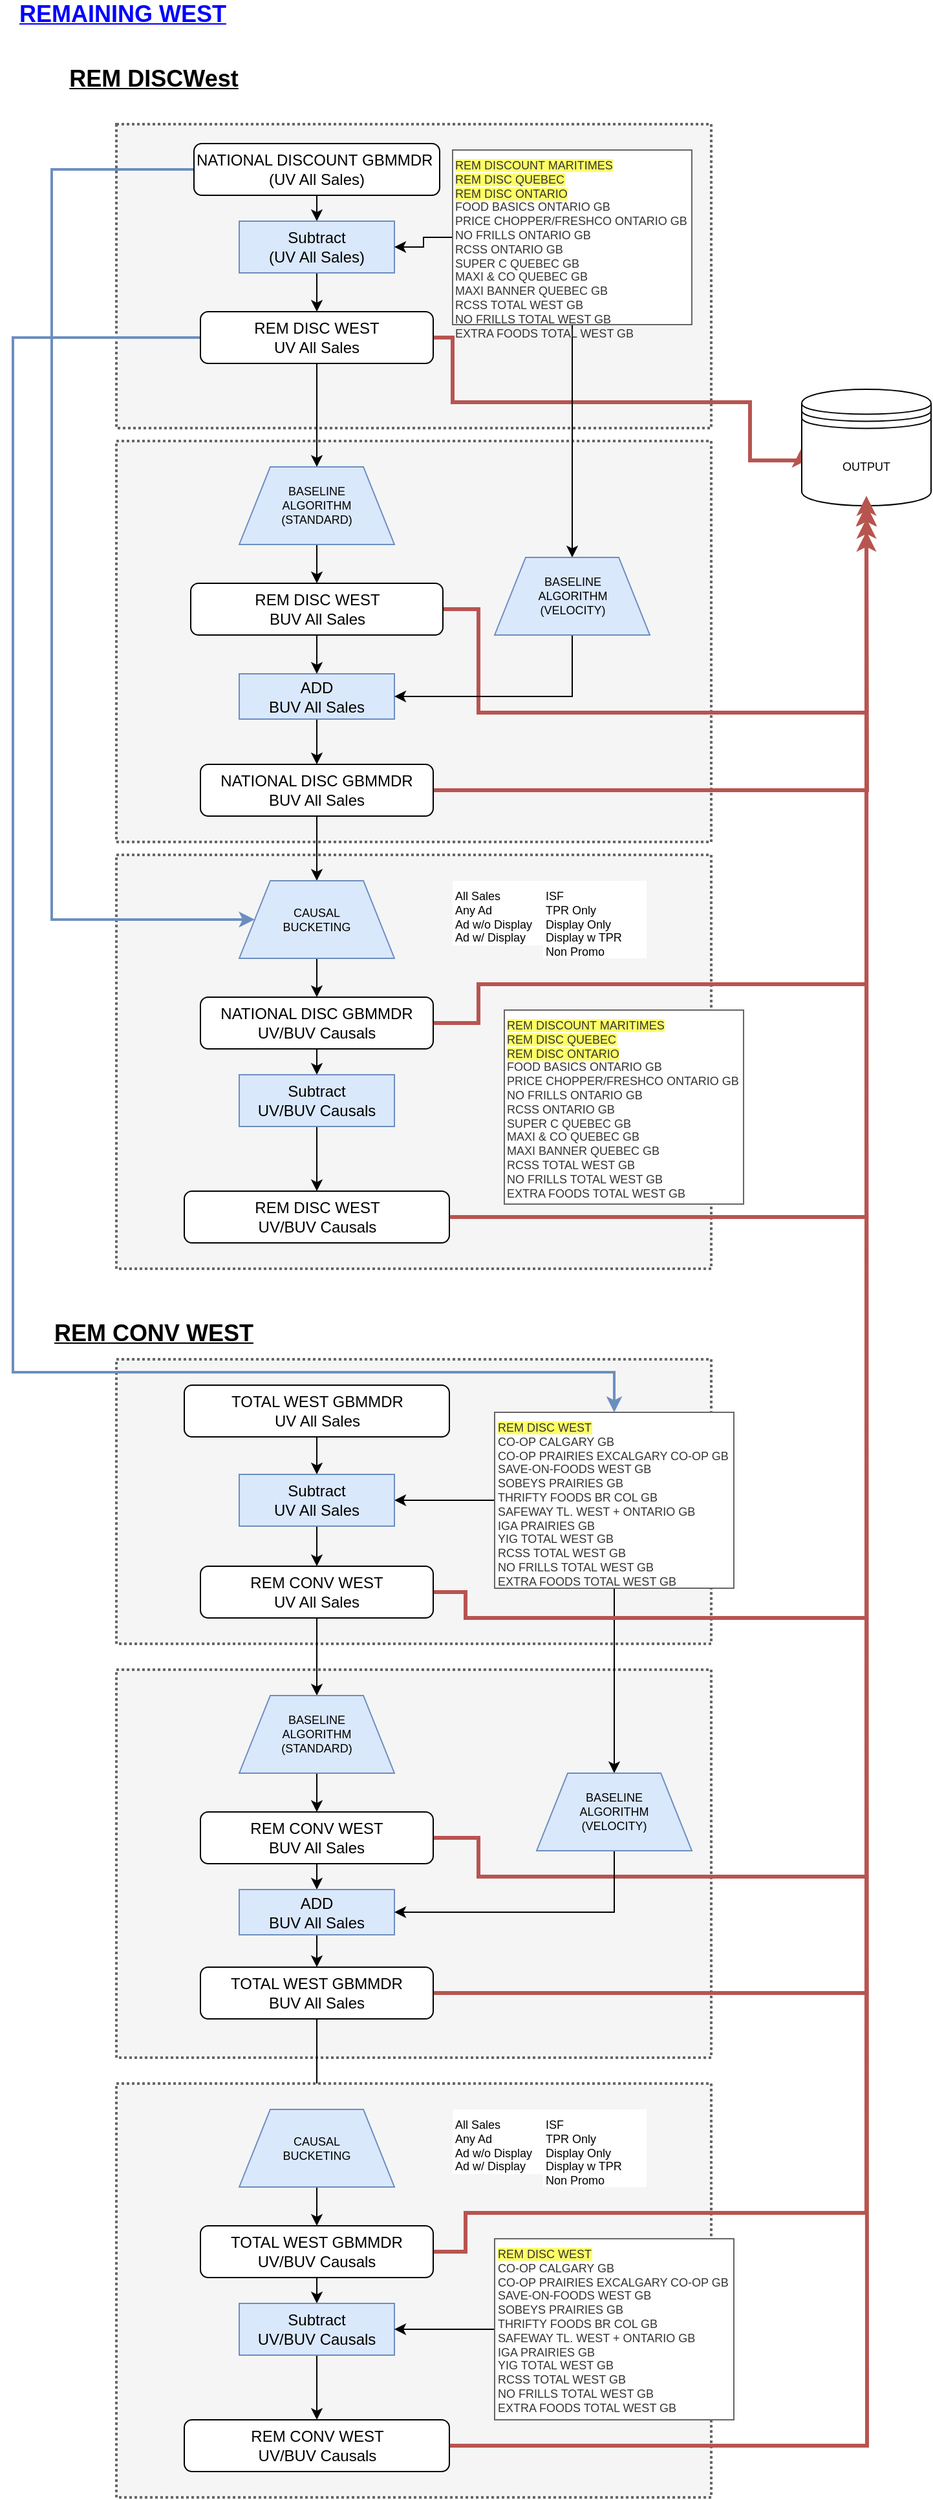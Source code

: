 <mxfile version="12.6.5" type="github">
  <diagram id="C5RBs43oDa-KdzZeNtuy" name="Page-1">
    <mxGraphModel dx="1422" dy="723" grid="1" gridSize="10" guides="1" tooltips="1" connect="1" arrows="1" fold="1" page="1" pageScale="1" pageWidth="827" pageHeight="1169" math="0" shadow="0">
      <root>
        <mxCell id="WIyWlLk6GJQsqaUBKTNV-0"/>
        <mxCell id="WIyWlLk6GJQsqaUBKTNV-1" parent="WIyWlLk6GJQsqaUBKTNV-0"/>
        <mxCell id="oUdfxjsugw70LJl3TaLl-24" value="" style="rounded=0;whiteSpace=wrap;html=1;fontSize=12;align=center;fillColor=#f5f5f5;strokeColor=#666666;fontColor=#333333;dashed=1;dashPattern=1 1;strokeWidth=2;" vertex="1" parent="WIyWlLk6GJQsqaUBKTNV-1">
          <mxGeometry x="90" y="1320" width="460" height="300" as="geometry"/>
        </mxCell>
        <mxCell id="oUdfxjsugw70LJl3TaLl-17" value="" style="rounded=0;whiteSpace=wrap;html=1;fontSize=12;align=center;fillColor=#f5f5f5;strokeColor=#666666;fontColor=#333333;dashed=1;dashPattern=1 1;strokeWidth=2;" vertex="1" parent="WIyWlLk6GJQsqaUBKTNV-1">
          <mxGeometry x="90" y="1080" width="460" height="220" as="geometry"/>
        </mxCell>
        <mxCell id="SKU98DOzxrKn4Hus-k4E-80" value="" style="rounded=0;whiteSpace=wrap;html=1;fontSize=12;align=center;fillColor=#f5f5f5;strokeColor=#666666;fontColor=#333333;dashed=1;dashPattern=1 1;strokeWidth=2;" parent="WIyWlLk6GJQsqaUBKTNV-1" vertex="1">
          <mxGeometry x="90" y="690" width="460" height="320" as="geometry"/>
        </mxCell>
        <mxCell id="SKU98DOzxrKn4Hus-k4E-79" value="" style="rounded=0;whiteSpace=wrap;html=1;fontSize=12;align=center;fillColor=#f5f5f5;strokeColor=#666666;fontColor=#333333;dashed=1;dashPattern=1 1;strokeWidth=2;" parent="WIyWlLk6GJQsqaUBKTNV-1" vertex="1">
          <mxGeometry x="90" y="125" width="460" height="235" as="geometry"/>
        </mxCell>
        <mxCell id="SKU98DOzxrKn4Hus-k4E-78" value="" style="rounded=0;whiteSpace=wrap;html=1;fontSize=12;align=center;fillColor=#f5f5f5;strokeColor=#666666;fontColor=#333333;dashed=1;dashPattern=1 1;strokeWidth=2;" parent="WIyWlLk6GJQsqaUBKTNV-1" vertex="1">
          <mxGeometry x="90" y="370" width="460" height="310" as="geometry"/>
        </mxCell>
        <mxCell id="SKU98DOzxrKn4Hus-k4E-22" style="edgeStyle=orthogonalEdgeStyle;rounded=0;orthogonalLoop=1;jettySize=auto;html=1;exitX=0.5;exitY=1;exitDx=0;exitDy=0;entryX=0.5;entryY=0;entryDx=0;entryDy=0;" parent="WIyWlLk6GJQsqaUBKTNV-1" source="WIyWlLk6GJQsqaUBKTNV-3" target="SKU98DOzxrKn4Hus-k4E-19" edge="1">
          <mxGeometry relative="1" as="geometry"/>
        </mxCell>
        <mxCell id="SKU98DOzxrKn4Hus-k4E-63" style="edgeStyle=orthogonalEdgeStyle;rounded=0;orthogonalLoop=1;jettySize=auto;html=1;exitX=0;exitY=0.5;exitDx=0;exitDy=0;fontSize=12;entryX=0;entryY=0.5;entryDx=0;entryDy=0;fillColor=#dae8fc;strokeColor=#6c8ebf;strokeWidth=2;" parent="WIyWlLk6GJQsqaUBKTNV-1" source="WIyWlLk6GJQsqaUBKTNV-3" target="SKU98DOzxrKn4Hus-k4E-52" edge="1">
          <mxGeometry relative="1" as="geometry">
            <mxPoint x="100" y="740" as="targetPoint"/>
            <Array as="points">
              <mxPoint x="40" y="160"/>
              <mxPoint x="40" y="740"/>
            </Array>
          </mxGeometry>
        </mxCell>
        <mxCell id="WIyWlLk6GJQsqaUBKTNV-3" value="NATIONAL DISCOUNT&amp;nbsp;&lt;span&gt;GBMMDR&amp;nbsp;&lt;/span&gt;&lt;br&gt;&lt;div&gt;&lt;span&gt;(UV All Sales)&lt;/span&gt;&lt;/div&gt;" style="rounded=1;whiteSpace=wrap;html=1;fontSize=12;glass=0;strokeWidth=1;shadow=0;align=center;" parent="WIyWlLk6GJQsqaUBKTNV-1" vertex="1">
          <mxGeometry x="150" y="140" width="190" height="40" as="geometry"/>
        </mxCell>
        <mxCell id="SKU98DOzxrKn4Hus-k4E-13" value="&lt;span style=&quot;font-size: 18px&quot;&gt;&lt;b&gt;&lt;u&gt;REMAINING WEST&lt;/u&gt;&lt;/b&gt;&lt;/span&gt;" style="text;html=1;strokeColor=none;fillColor=none;align=center;verticalAlign=middle;whiteSpace=wrap;rounded=0;fontColor=#0000FF;" parent="WIyWlLk6GJQsqaUBKTNV-1" vertex="1">
          <mxGeometry y="30" width="190" height="20" as="geometry"/>
        </mxCell>
        <mxCell id="SKU98DOzxrKn4Hus-k4E-32" style="edgeStyle=orthogonalEdgeStyle;rounded=0;orthogonalLoop=1;jettySize=auto;html=1;exitX=0.5;exitY=1;exitDx=0;exitDy=0;entryX=0.5;entryY=0;entryDx=0;entryDy=0;fontSize=9;" parent="WIyWlLk6GJQsqaUBKTNV-1" source="SKU98DOzxrKn4Hus-k4E-19" target="SKU98DOzxrKn4Hus-k4E-24" edge="1">
          <mxGeometry relative="1" as="geometry"/>
        </mxCell>
        <mxCell id="SKU98DOzxrKn4Hus-k4E-19" value="Subtract &lt;br&gt;(UV All Sales)" style="rounded=0;whiteSpace=wrap;html=1;fillColor=#dae8fc;strokeColor=#6c8ebf;" parent="WIyWlLk6GJQsqaUBKTNV-1" vertex="1">
          <mxGeometry x="185" y="200" width="120" height="40" as="geometry"/>
        </mxCell>
        <mxCell id="SKU98DOzxrKn4Hus-k4E-36" style="edgeStyle=orthogonalEdgeStyle;rounded=0;orthogonalLoop=1;jettySize=auto;html=1;exitX=1;exitY=0.5;exitDx=0;exitDy=0;entryX=0;entryY=0.5;entryDx=0;entryDy=0;fontSize=9;fillColor=#f8cecc;strokeColor=#b85450;strokeWidth=3;" parent="WIyWlLk6GJQsqaUBKTNV-1" source="SKU98DOzxrKn4Hus-k4E-24" target="SKU98DOzxrKn4Hus-k4E-35" edge="1">
          <mxGeometry relative="1" as="geometry">
            <Array as="points">
              <mxPoint x="350" y="290"/>
              <mxPoint x="350" y="340"/>
              <mxPoint x="580" y="340"/>
              <mxPoint x="580" y="385"/>
              <mxPoint x="620" y="385"/>
            </Array>
          </mxGeometry>
        </mxCell>
        <mxCell id="SKU98DOzxrKn4Hus-k4E-38" style="edgeStyle=orthogonalEdgeStyle;rounded=0;orthogonalLoop=1;jettySize=auto;html=1;exitX=0.5;exitY=1;exitDx=0;exitDy=0;entryX=0.5;entryY=0;entryDx=0;entryDy=0;fontSize=9;" parent="WIyWlLk6GJQsqaUBKTNV-1" source="SKU98DOzxrKn4Hus-k4E-24" target="SKU98DOzxrKn4Hus-k4E-37" edge="1">
          <mxGeometry relative="1" as="geometry"/>
        </mxCell>
        <mxCell id="oUdfxjsugw70LJl3TaLl-14" style="edgeStyle=orthogonalEdgeStyle;rounded=0;orthogonalLoop=1;jettySize=auto;html=1;exitX=0;exitY=0.5;exitDx=0;exitDy=0;strokeWidth=2;fillColor=#dae8fc;strokeColor=#6c8ebf;" edge="1" parent="WIyWlLk6GJQsqaUBKTNV-1" source="SKU98DOzxrKn4Hus-k4E-24" target="oUdfxjsugw70LJl3TaLl-3">
          <mxGeometry relative="1" as="geometry">
            <Array as="points">
              <mxPoint x="10" y="290"/>
              <mxPoint x="10" y="1090"/>
              <mxPoint x="475" y="1090"/>
            </Array>
          </mxGeometry>
        </mxCell>
        <mxCell id="SKU98DOzxrKn4Hus-k4E-24" value="REM DISC WEST&lt;br&gt;UV All Sales" style="rounded=1;whiteSpace=wrap;html=1;" parent="WIyWlLk6GJQsqaUBKTNV-1" vertex="1">
          <mxGeometry x="155" y="270" width="180" height="40" as="geometry"/>
        </mxCell>
        <mxCell id="oUdfxjsugw70LJl3TaLl-0" style="edgeStyle=orthogonalEdgeStyle;rounded=0;orthogonalLoop=1;jettySize=auto;html=1;exitX=0;exitY=0.5;exitDx=0;exitDy=0;" edge="1" parent="WIyWlLk6GJQsqaUBKTNV-1" source="SKU98DOzxrKn4Hus-k4E-27" target="SKU98DOzxrKn4Hus-k4E-19">
          <mxGeometry relative="1" as="geometry"/>
        </mxCell>
        <mxCell id="oUdfxjsugw70LJl3TaLl-2" style="edgeStyle=orthogonalEdgeStyle;rounded=0;orthogonalLoop=1;jettySize=auto;html=1;exitX=0.5;exitY=1;exitDx=0;exitDy=0;entryX=0.5;entryY=0;entryDx=0;entryDy=0;" edge="1" parent="WIyWlLk6GJQsqaUBKTNV-1" source="SKU98DOzxrKn4Hus-k4E-27" target="SKU98DOzxrKn4Hus-k4E-81">
          <mxGeometry relative="1" as="geometry"/>
        </mxCell>
        <mxCell id="SKU98DOzxrKn4Hus-k4E-27" value="&lt;div&gt;&lt;span style=&quot;background-color: rgb(255 , 255 , 102)&quot;&gt;REM DISCOUNT MARITIMES&lt;/span&gt;&lt;/div&gt;&lt;div&gt;&lt;span style=&quot;background-color: rgb(255 , 255 , 102)&quot;&gt;REM DISC QUEBEC&lt;/span&gt;&lt;/div&gt;&lt;div&gt;&lt;span style=&quot;background-color: rgb(255 , 255 , 102)&quot;&gt;REM DISC ONTARIO&lt;/span&gt;&lt;/div&gt;&lt;div&gt;FOOD BASICS ONTARIO GB&lt;/div&gt;&lt;div&gt;PRICE CHOPPER/FRESHCO ONTARIO GB&lt;/div&gt;&lt;div&gt;NO FRILLS ONTARIO GB&lt;/div&gt;&lt;div&gt;RCSS ONTARIO GB&lt;/div&gt;&lt;div&gt;SUPER C QUEBEC GB&lt;/div&gt;&lt;div&gt;MAXI &amp;amp; CO QUEBEC GB&lt;/div&gt;&lt;div&gt;MAXI BANNER QUEBEC GB&lt;/div&gt;&lt;div&gt;RCSS TOTAL WEST GB&lt;/div&gt;&lt;div&gt;NO FRILLS TOTAL WEST GB&lt;/div&gt;&lt;div&gt;EXTRA FOODS TOTAL WEST GB&lt;/div&gt;" style="text;html=1;fontSize=9;fillColor=#FFFFFF;strokeColor=#666666;fontColor=#333333;" parent="WIyWlLk6GJQsqaUBKTNV-1" vertex="1">
          <mxGeometry x="350" y="145" width="185" height="135" as="geometry"/>
        </mxCell>
        <mxCell id="SKU98DOzxrKn4Hus-k4E-35" value="OUTPUT" style="shape=datastore;whiteSpace=wrap;html=1;rounded=0;fontSize=9;" parent="WIyWlLk6GJQsqaUBKTNV-1" vertex="1">
          <mxGeometry x="620" y="330" width="100" height="90" as="geometry"/>
        </mxCell>
        <mxCell id="SKU98DOzxrKn4Hus-k4E-44" style="edgeStyle=orthogonalEdgeStyle;rounded=0;orthogonalLoop=1;jettySize=auto;html=1;exitX=0.5;exitY=1;exitDx=0;exitDy=0;entryX=0.5;entryY=0;entryDx=0;entryDy=0;fontSize=9;" parent="WIyWlLk6GJQsqaUBKTNV-1" source="SKU98DOzxrKn4Hus-k4E-37" target="SKU98DOzxrKn4Hus-k4E-43" edge="1">
          <mxGeometry relative="1" as="geometry"/>
        </mxCell>
        <mxCell id="SKU98DOzxrKn4Hus-k4E-37" value="BASELINE &lt;br&gt;ALGORITHM&lt;br&gt;(STANDARD)" style="shape=trapezoid;perimeter=trapezoidPerimeter;whiteSpace=wrap;html=1;rounded=0;fontSize=9;fillColor=#dae8fc;strokeColor=#6c8ebf;" parent="WIyWlLk6GJQsqaUBKTNV-1" vertex="1">
          <mxGeometry x="185" y="390" width="120" height="60" as="geometry"/>
        </mxCell>
        <mxCell id="SKU98DOzxrKn4Hus-k4E-50" style="edgeStyle=orthogonalEdgeStyle;rounded=0;orthogonalLoop=1;jettySize=auto;html=1;exitX=0.5;exitY=1;exitDx=0;exitDy=0;fontSize=12;" parent="WIyWlLk6GJQsqaUBKTNV-1" source="SKU98DOzxrKn4Hus-k4E-40" target="SKU98DOzxrKn4Hus-k4E-49" edge="1">
          <mxGeometry relative="1" as="geometry"/>
        </mxCell>
        <mxCell id="SKU98DOzxrKn4Hus-k4E-40" value="ADD &lt;br&gt;BUV All Sales" style="rounded=0;whiteSpace=wrap;html=1;fillColor=#dae8fc;strokeColor=#6c8ebf;" parent="WIyWlLk6GJQsqaUBKTNV-1" vertex="1">
          <mxGeometry x="185" y="550" width="120" height="35" as="geometry"/>
        </mxCell>
        <mxCell id="SKU98DOzxrKn4Hus-k4E-45" style="edgeStyle=orthogonalEdgeStyle;rounded=0;orthogonalLoop=1;jettySize=auto;html=1;exitX=1;exitY=0.5;exitDx=0;exitDy=0;entryX=0.5;entryY=1;entryDx=0;entryDy=0;fontSize=12;fillColor=#f8cecc;strokeColor=#b85450;strokeWidth=3;" parent="WIyWlLk6GJQsqaUBKTNV-1" source="SKU98DOzxrKn4Hus-k4E-43" target="SKU98DOzxrKn4Hus-k4E-35" edge="1">
          <mxGeometry relative="1" as="geometry">
            <Array as="points">
              <mxPoint x="370" y="500"/>
              <mxPoint x="370" y="580"/>
              <mxPoint x="670" y="580"/>
            </Array>
          </mxGeometry>
        </mxCell>
        <mxCell id="SKU98DOzxrKn4Hus-k4E-47" style="edgeStyle=orthogonalEdgeStyle;rounded=0;orthogonalLoop=1;jettySize=auto;html=1;exitX=0.5;exitY=1;exitDx=0;exitDy=0;entryX=0.5;entryY=0;entryDx=0;entryDy=0;fontSize=12;" parent="WIyWlLk6GJQsqaUBKTNV-1" source="SKU98DOzxrKn4Hus-k4E-43" target="SKU98DOzxrKn4Hus-k4E-40" edge="1">
          <mxGeometry relative="1" as="geometry"/>
        </mxCell>
        <mxCell id="SKU98DOzxrKn4Hus-k4E-43" value="REM DISC WEST&lt;br&gt;BUV All Sales" style="rounded=1;whiteSpace=wrap;html=1;fontSize=12;" parent="WIyWlLk6GJQsqaUBKTNV-1" vertex="1">
          <mxGeometry x="147.5" y="480" width="195" height="40" as="geometry"/>
        </mxCell>
        <mxCell id="SKU98DOzxrKn4Hus-k4E-51" style="edgeStyle=orthogonalEdgeStyle;rounded=0;orthogonalLoop=1;jettySize=auto;html=1;exitX=1;exitY=0.5;exitDx=0;exitDy=0;fontSize=12;fillColor=#f8cecc;strokeColor=#b85450;strokeWidth=3;" parent="WIyWlLk6GJQsqaUBKTNV-1" source="SKU98DOzxrKn4Hus-k4E-49" edge="1">
          <mxGeometry relative="1" as="geometry">
            <mxPoint x="670" y="430" as="targetPoint"/>
          </mxGeometry>
        </mxCell>
        <mxCell id="SKU98DOzxrKn4Hus-k4E-53" style="edgeStyle=orthogonalEdgeStyle;rounded=0;orthogonalLoop=1;jettySize=auto;html=1;exitX=0.5;exitY=1;exitDx=0;exitDy=0;entryX=0.5;entryY=0;entryDx=0;entryDy=0;fontSize=12;" parent="WIyWlLk6GJQsqaUBKTNV-1" source="SKU98DOzxrKn4Hus-k4E-49" target="SKU98DOzxrKn4Hus-k4E-52" edge="1">
          <mxGeometry relative="1" as="geometry"/>
        </mxCell>
        <mxCell id="SKU98DOzxrKn4Hus-k4E-49" value="NATIONAL DISC GBMMDR&lt;br&gt;BUV All Sales" style="rounded=1;whiteSpace=wrap;html=1;" parent="WIyWlLk6GJQsqaUBKTNV-1" vertex="1">
          <mxGeometry x="155" y="620" width="180" height="40" as="geometry"/>
        </mxCell>
        <mxCell id="SKU98DOzxrKn4Hus-k4E-70" style="edgeStyle=orthogonalEdgeStyle;rounded=0;orthogonalLoop=1;jettySize=auto;html=1;exitX=0.5;exitY=1;exitDx=0;exitDy=0;entryX=0.5;entryY=0;entryDx=0;entryDy=0;strokeWidth=1;fontSize=12;" parent="WIyWlLk6GJQsqaUBKTNV-1" source="SKU98DOzxrKn4Hus-k4E-52" target="SKU98DOzxrKn4Hus-k4E-59" edge="1">
          <mxGeometry relative="1" as="geometry"/>
        </mxCell>
        <mxCell id="SKU98DOzxrKn4Hus-k4E-52" value="CAUSAL &lt;br&gt;BUCKETING" style="shape=trapezoid;perimeter=trapezoidPerimeter;whiteSpace=wrap;html=1;rounded=0;fontSize=9;fillColor=#dae8fc;strokeColor=#6c8ebf;" parent="WIyWlLk6GJQsqaUBKTNV-1" vertex="1">
          <mxGeometry x="185" y="710" width="120" height="60" as="geometry"/>
        </mxCell>
        <mxCell id="SKU98DOzxrKn4Hus-k4E-54" value="All Sales&lt;br&gt;Any Ad&lt;br&gt;Ad w/o Display&lt;br&gt;Ad w/ Display&lt;br&gt;" style="text;html=1;fontSize=9;fillColor=#ffffff;" parent="WIyWlLk6GJQsqaUBKTNV-1" vertex="1">
          <mxGeometry x="350" y="710" width="70" height="50" as="geometry"/>
        </mxCell>
        <mxCell id="SKU98DOzxrKn4Hus-k4E-55" value="ISF&lt;br&gt;TPR Only&lt;br&gt;Display Only&lt;br&gt;Display w TPR&lt;br&gt;Non Promo" style="text;html=1;fontSize=9;fillColor=#ffffff;" parent="WIyWlLk6GJQsqaUBKTNV-1" vertex="1">
          <mxGeometry x="420" y="710" width="80" height="60" as="geometry"/>
        </mxCell>
        <mxCell id="SKU98DOzxrKn4Hus-k4E-72" style="edgeStyle=orthogonalEdgeStyle;rounded=0;orthogonalLoop=1;jettySize=auto;html=1;exitX=0.5;exitY=1;exitDx=0;exitDy=0;entryX=0.5;entryY=0;entryDx=0;entryDy=0;strokeWidth=1;fontSize=12;" parent="WIyWlLk6GJQsqaUBKTNV-1" source="SKU98DOzxrKn4Hus-k4E-59" target="SKU98DOzxrKn4Hus-k4E-67" edge="1">
          <mxGeometry relative="1" as="geometry"/>
        </mxCell>
        <mxCell id="oUdfxjsugw70LJl3TaLl-44" style="edgeStyle=orthogonalEdgeStyle;rounded=0;orthogonalLoop=1;jettySize=auto;html=1;exitX=1;exitY=0.5;exitDx=0;exitDy=0;strokeWidth=3;fontColor=#0000FF;fillColor=#f8cecc;strokeColor=#b85450;" edge="1" parent="WIyWlLk6GJQsqaUBKTNV-1" source="SKU98DOzxrKn4Hus-k4E-59">
          <mxGeometry relative="1" as="geometry">
            <mxPoint x="670" y="440" as="targetPoint"/>
            <Array as="points">
              <mxPoint x="370" y="820"/>
              <mxPoint x="370" y="790"/>
              <mxPoint x="670" y="790"/>
            </Array>
          </mxGeometry>
        </mxCell>
        <mxCell id="SKU98DOzxrKn4Hus-k4E-59" value="NATIONAL DISC GBMMDR&lt;br&gt;UV/BUV Causals" style="rounded=1;whiteSpace=wrap;html=1;" parent="WIyWlLk6GJQsqaUBKTNV-1" vertex="1">
          <mxGeometry x="155" y="800" width="180" height="40" as="geometry"/>
        </mxCell>
        <mxCell id="SKU98DOzxrKn4Hus-k4E-75" style="edgeStyle=orthogonalEdgeStyle;rounded=0;orthogonalLoop=1;jettySize=auto;html=1;exitX=0.5;exitY=1;exitDx=0;exitDy=0;entryX=0.5;entryY=0;entryDx=0;entryDy=0;strokeWidth=1;fontSize=12;" parent="WIyWlLk6GJQsqaUBKTNV-1" source="SKU98DOzxrKn4Hus-k4E-67" target="SKU98DOzxrKn4Hus-k4E-74" edge="1">
          <mxGeometry relative="1" as="geometry"/>
        </mxCell>
        <mxCell id="SKU98DOzxrKn4Hus-k4E-67" value="Subtract &lt;br&gt;UV/BUV Causals" style="rounded=0;whiteSpace=wrap;html=1;fillColor=#dae8fc;strokeColor=#6c8ebf;" parent="WIyWlLk6GJQsqaUBKTNV-1" vertex="1">
          <mxGeometry x="185" y="860" width="120" height="40" as="geometry"/>
        </mxCell>
        <mxCell id="SKU98DOzxrKn4Hus-k4E-77" style="edgeStyle=orthogonalEdgeStyle;rounded=0;orthogonalLoop=1;jettySize=auto;html=1;exitX=1;exitY=0.5;exitDx=0;exitDy=0;entryX=0.5;entryY=1;entryDx=0;entryDy=0;strokeWidth=3;fontSize=12;fillColor=#f8cecc;strokeColor=#b85450;" parent="WIyWlLk6GJQsqaUBKTNV-1" source="SKU98DOzxrKn4Hus-k4E-74" target="SKU98DOzxrKn4Hus-k4E-35" edge="1">
          <mxGeometry relative="1" as="geometry"/>
        </mxCell>
        <mxCell id="SKU98DOzxrKn4Hus-k4E-74" value="REM DISC WEST&lt;br&gt;UV/BUV Causals" style="rounded=1;whiteSpace=wrap;html=1;" parent="WIyWlLk6GJQsqaUBKTNV-1" vertex="1">
          <mxGeometry x="142.5" y="950" width="205" height="40" as="geometry"/>
        </mxCell>
        <mxCell id="SKU98DOzxrKn4Hus-k4E-86" style="edgeStyle=orthogonalEdgeStyle;rounded=0;orthogonalLoop=1;jettySize=auto;html=1;exitX=0.5;exitY=1;exitDx=0;exitDy=0;entryX=1;entryY=0.5;entryDx=0;entryDy=0;strokeWidth=1;fontSize=12;" parent="WIyWlLk6GJQsqaUBKTNV-1" source="SKU98DOzxrKn4Hus-k4E-81" target="SKU98DOzxrKn4Hus-k4E-40" edge="1">
          <mxGeometry relative="1" as="geometry"/>
        </mxCell>
        <mxCell id="SKU98DOzxrKn4Hus-k4E-81" value="BASELINE &lt;br&gt;ALGORITHM&lt;br&gt;(VELOCITY)" style="shape=trapezoid;perimeter=trapezoidPerimeter;whiteSpace=wrap;html=1;rounded=0;fontSize=9;fillColor=#dae8fc;strokeColor=#6c8ebf;" parent="WIyWlLk6GJQsqaUBKTNV-1" vertex="1">
          <mxGeometry x="382.5" y="460" width="120" height="60" as="geometry"/>
        </mxCell>
        <mxCell id="oUdfxjsugw70LJl3TaLl-13" style="edgeStyle=orthogonalEdgeStyle;rounded=0;orthogonalLoop=1;jettySize=auto;html=1;exitX=0;exitY=0.5;exitDx=0;exitDy=0;entryX=1;entryY=0.5;entryDx=0;entryDy=0;strokeWidth=1;" edge="1" parent="WIyWlLk6GJQsqaUBKTNV-1" source="oUdfxjsugw70LJl3TaLl-3" target="oUdfxjsugw70LJl3TaLl-8">
          <mxGeometry relative="1" as="geometry"/>
        </mxCell>
        <mxCell id="oUdfxjsugw70LJl3TaLl-28" style="edgeStyle=orthogonalEdgeStyle;rounded=0;orthogonalLoop=1;jettySize=auto;html=1;exitX=0.5;exitY=1;exitDx=0;exitDy=0;entryX=0.5;entryY=0;entryDx=0;entryDy=0;strokeWidth=1;fontColor=#0000FF;" edge="1" parent="WIyWlLk6GJQsqaUBKTNV-1" source="oUdfxjsugw70LJl3TaLl-3" target="oUdfxjsugw70LJl3TaLl-23">
          <mxGeometry relative="1" as="geometry"/>
        </mxCell>
        <mxCell id="oUdfxjsugw70LJl3TaLl-3" value="&lt;div&gt;&lt;span style=&quot;background-color: rgb(255 , 255 , 102)&quot;&gt;REM DISC WEST&lt;/span&gt;&lt;/div&gt;&lt;div&gt;CO-OP CALGARY GB&lt;/div&gt;&lt;div&gt;CO-OP PRAIRIES EXCALGARY CO-OP GB&lt;/div&gt;&lt;div&gt;SAVE-ON-FOODS WEST GB&lt;/div&gt;&lt;div&gt;SOBEYS PRAIRIES GB&lt;/div&gt;&lt;div&gt;THRIFTY FOODS BR COL GB&lt;/div&gt;&lt;div&gt;SAFEWAY TL. WEST + ONTARIO GB&lt;/div&gt;&lt;div&gt;IGA PRAIRIES GB&lt;/div&gt;&lt;div&gt;YIG TOTAL WEST GB&lt;/div&gt;&lt;div&gt;RCSS TOTAL WEST GB&lt;/div&gt;&lt;div&gt;NO FRILLS TOTAL WEST GB&lt;/div&gt;&lt;div&gt;EXTRA FOODS TOTAL WEST GB&lt;/div&gt;" style="text;html=1;fontSize=9;fillColor=#FFFFFF;strokeColor=#666666;fontColor=#333333;" vertex="1" parent="WIyWlLk6GJQsqaUBKTNV-1">
          <mxGeometry x="382.5" y="1121" width="185" height="136" as="geometry"/>
        </mxCell>
        <mxCell id="oUdfxjsugw70LJl3TaLl-4" value="&lt;span style=&quot;font-size: 18px&quot;&gt;&lt;b&gt;&lt;u&gt;REM DISCWest&lt;/u&gt;&lt;/b&gt;&lt;/span&gt;" style="text;html=1;strokeColor=none;fillColor=none;align=center;verticalAlign=middle;whiteSpace=wrap;rounded=0;" vertex="1" parent="WIyWlLk6GJQsqaUBKTNV-1">
          <mxGeometry x="40" y="80" width="157.5" height="20" as="geometry"/>
        </mxCell>
        <mxCell id="oUdfxjsugw70LJl3TaLl-5" value="&lt;span style=&quot;font-size: 18px&quot;&gt;&lt;b&gt;&lt;u&gt;REM CONV WEST&lt;/u&gt;&lt;/b&gt;&lt;/span&gt;" style="text;html=1;strokeColor=none;fillColor=none;align=center;verticalAlign=middle;whiteSpace=wrap;rounded=0;" vertex="1" parent="WIyWlLk6GJQsqaUBKTNV-1">
          <mxGeometry x="40" y="1050" width="157.5" height="20" as="geometry"/>
        </mxCell>
        <mxCell id="oUdfxjsugw70LJl3TaLl-9" style="edgeStyle=orthogonalEdgeStyle;rounded=0;orthogonalLoop=1;jettySize=auto;html=1;exitX=0.5;exitY=1;exitDx=0;exitDy=0;entryX=0.5;entryY=0;entryDx=0;entryDy=0;strokeWidth=1;" edge="1" parent="WIyWlLk6GJQsqaUBKTNV-1" source="oUdfxjsugw70LJl3TaLl-6" target="oUdfxjsugw70LJl3TaLl-8">
          <mxGeometry relative="1" as="geometry"/>
        </mxCell>
        <mxCell id="oUdfxjsugw70LJl3TaLl-6" value="TOTAL WEST GBMMDR&lt;br&gt;UV All Sales" style="rounded=1;whiteSpace=wrap;html=1;" vertex="1" parent="WIyWlLk6GJQsqaUBKTNV-1">
          <mxGeometry x="142.5" y="1100" width="205" height="40" as="geometry"/>
        </mxCell>
        <mxCell id="oUdfxjsugw70LJl3TaLl-16" style="edgeStyle=orthogonalEdgeStyle;rounded=0;orthogonalLoop=1;jettySize=auto;html=1;exitX=0.5;exitY=1;exitDx=0;exitDy=0;entryX=0.5;entryY=0;entryDx=0;entryDy=0;strokeWidth=1;" edge="1" parent="WIyWlLk6GJQsqaUBKTNV-1" source="oUdfxjsugw70LJl3TaLl-8" target="oUdfxjsugw70LJl3TaLl-15">
          <mxGeometry relative="1" as="geometry"/>
        </mxCell>
        <mxCell id="oUdfxjsugw70LJl3TaLl-8" value="Subtract &lt;br&gt;UV All Sales" style="rounded=0;whiteSpace=wrap;html=1;fillColor=#dae8fc;strokeColor=#6c8ebf;" vertex="1" parent="WIyWlLk6GJQsqaUBKTNV-1">
          <mxGeometry x="185" y="1169" width="120" height="40" as="geometry"/>
        </mxCell>
        <mxCell id="oUdfxjsugw70LJl3TaLl-20" style="edgeStyle=orthogonalEdgeStyle;rounded=0;orthogonalLoop=1;jettySize=auto;html=1;exitX=0.5;exitY=1;exitDx=0;exitDy=0;entryX=0.5;entryY=0;entryDx=0;entryDy=0;strokeWidth=1;fontColor=#0000FF;" edge="1" parent="WIyWlLk6GJQsqaUBKTNV-1" source="oUdfxjsugw70LJl3TaLl-15" target="oUdfxjsugw70LJl3TaLl-18">
          <mxGeometry relative="1" as="geometry"/>
        </mxCell>
        <mxCell id="oUdfxjsugw70LJl3TaLl-46" style="edgeStyle=orthogonalEdgeStyle;rounded=0;orthogonalLoop=1;jettySize=auto;html=1;exitX=1;exitY=0.5;exitDx=0;exitDy=0;strokeWidth=3;fontColor=#0000FF;fillColor=#f8cecc;strokeColor=#b85450;" edge="1" parent="WIyWlLk6GJQsqaUBKTNV-1" source="oUdfxjsugw70LJl3TaLl-15" target="SKU98DOzxrKn4Hus-k4E-35">
          <mxGeometry relative="1" as="geometry">
            <Array as="points">
              <mxPoint x="360" y="1260"/>
              <mxPoint x="360" y="1280"/>
              <mxPoint x="670" y="1280"/>
            </Array>
          </mxGeometry>
        </mxCell>
        <mxCell id="oUdfxjsugw70LJl3TaLl-15" value="REM CONV WEST&lt;br&gt;UV All Sales" style="rounded=1;whiteSpace=wrap;html=1;" vertex="1" parent="WIyWlLk6GJQsqaUBKTNV-1">
          <mxGeometry x="155" y="1240" width="180" height="40" as="geometry"/>
        </mxCell>
        <mxCell id="oUdfxjsugw70LJl3TaLl-21" style="edgeStyle=orthogonalEdgeStyle;rounded=0;orthogonalLoop=1;jettySize=auto;html=1;exitX=0.5;exitY=1;exitDx=0;exitDy=0;entryX=0.5;entryY=0;entryDx=0;entryDy=0;strokeWidth=1;fontColor=#0000FF;" edge="1" parent="WIyWlLk6GJQsqaUBKTNV-1" source="oUdfxjsugw70LJl3TaLl-18" target="oUdfxjsugw70LJl3TaLl-19">
          <mxGeometry relative="1" as="geometry"/>
        </mxCell>
        <mxCell id="oUdfxjsugw70LJl3TaLl-18" value="BASELINE &lt;br&gt;ALGORITHM&lt;br&gt;(STANDARD)" style="shape=trapezoid;perimeter=trapezoidPerimeter;whiteSpace=wrap;html=1;rounded=0;fontSize=9;fillColor=#dae8fc;strokeColor=#6c8ebf;" vertex="1" parent="WIyWlLk6GJQsqaUBKTNV-1">
          <mxGeometry x="185" y="1340" width="120" height="60" as="geometry"/>
        </mxCell>
        <mxCell id="oUdfxjsugw70LJl3TaLl-26" style="edgeStyle=orthogonalEdgeStyle;rounded=0;orthogonalLoop=1;jettySize=auto;html=1;exitX=0.5;exitY=1;exitDx=0;exitDy=0;entryX=0.5;entryY=0;entryDx=0;entryDy=0;strokeWidth=1;fontColor=#0000FF;" edge="1" parent="WIyWlLk6GJQsqaUBKTNV-1" source="oUdfxjsugw70LJl3TaLl-19" target="oUdfxjsugw70LJl3TaLl-22">
          <mxGeometry relative="1" as="geometry"/>
        </mxCell>
        <mxCell id="oUdfxjsugw70LJl3TaLl-48" style="edgeStyle=orthogonalEdgeStyle;rounded=0;orthogonalLoop=1;jettySize=auto;html=1;exitX=1;exitY=0.5;exitDx=0;exitDy=0;strokeWidth=3;fontColor=#0000FF;fillColor=#f8cecc;strokeColor=#b85450;" edge="1" parent="WIyWlLk6GJQsqaUBKTNV-1" source="oUdfxjsugw70LJl3TaLl-19">
          <mxGeometry relative="1" as="geometry">
            <mxPoint x="670" y="420.588" as="targetPoint"/>
            <Array as="points">
              <mxPoint x="370" y="1450"/>
              <mxPoint x="370" y="1480"/>
              <mxPoint x="670" y="1480"/>
            </Array>
          </mxGeometry>
        </mxCell>
        <mxCell id="oUdfxjsugw70LJl3TaLl-19" value="REM CONV WEST&lt;br&gt;BUV All Sales" style="rounded=1;whiteSpace=wrap;html=1;" vertex="1" parent="WIyWlLk6GJQsqaUBKTNV-1">
          <mxGeometry x="155" y="1430" width="180" height="40" as="geometry"/>
        </mxCell>
        <mxCell id="oUdfxjsugw70LJl3TaLl-27" style="edgeStyle=orthogonalEdgeStyle;rounded=0;orthogonalLoop=1;jettySize=auto;html=1;exitX=0.5;exitY=1;exitDx=0;exitDy=0;entryX=0.5;entryY=0;entryDx=0;entryDy=0;strokeWidth=1;fontColor=#0000FF;" edge="1" parent="WIyWlLk6GJQsqaUBKTNV-1" source="oUdfxjsugw70LJl3TaLl-22" target="oUdfxjsugw70LJl3TaLl-25">
          <mxGeometry relative="1" as="geometry"/>
        </mxCell>
        <mxCell id="oUdfxjsugw70LJl3TaLl-22" value="ADD &lt;br&gt;BUV All Sales" style="rounded=0;whiteSpace=wrap;html=1;fillColor=#dae8fc;strokeColor=#6c8ebf;" vertex="1" parent="WIyWlLk6GJQsqaUBKTNV-1">
          <mxGeometry x="185" y="1490" width="120" height="35" as="geometry"/>
        </mxCell>
        <mxCell id="oUdfxjsugw70LJl3TaLl-29" style="edgeStyle=orthogonalEdgeStyle;rounded=0;orthogonalLoop=1;jettySize=auto;html=1;exitX=0.5;exitY=1;exitDx=0;exitDy=0;entryX=1;entryY=0.5;entryDx=0;entryDy=0;strokeWidth=1;fontColor=#0000FF;" edge="1" parent="WIyWlLk6GJQsqaUBKTNV-1" source="oUdfxjsugw70LJl3TaLl-23" target="oUdfxjsugw70LJl3TaLl-22">
          <mxGeometry relative="1" as="geometry"/>
        </mxCell>
        <mxCell id="oUdfxjsugw70LJl3TaLl-23" value="BASELINE &lt;br&gt;ALGORITHM&lt;br&gt;(VELOCITY)" style="shape=trapezoid;perimeter=trapezoidPerimeter;whiteSpace=wrap;html=1;rounded=0;fontSize=9;fillColor=#dae8fc;strokeColor=#6c8ebf;" vertex="1" parent="WIyWlLk6GJQsqaUBKTNV-1">
          <mxGeometry x="415" y="1400" width="120" height="60" as="geometry"/>
        </mxCell>
        <mxCell id="oUdfxjsugw70LJl3TaLl-41" style="edgeStyle=orthogonalEdgeStyle;rounded=0;orthogonalLoop=1;jettySize=auto;html=1;exitX=0.5;exitY=1;exitDx=0;exitDy=0;strokeWidth=1;fontColor=#0000FF;" edge="1" parent="WIyWlLk6GJQsqaUBKTNV-1" source="oUdfxjsugw70LJl3TaLl-25" target="oUdfxjsugw70LJl3TaLl-32">
          <mxGeometry relative="1" as="geometry"/>
        </mxCell>
        <mxCell id="oUdfxjsugw70LJl3TaLl-49" style="edgeStyle=orthogonalEdgeStyle;rounded=0;orthogonalLoop=1;jettySize=auto;html=1;exitX=1;exitY=0.5;exitDx=0;exitDy=0;entryX=0.5;entryY=1;entryDx=0;entryDy=0;strokeWidth=3;fontColor=#0000FF;fillColor=#f8cecc;strokeColor=#b85450;" edge="1" parent="WIyWlLk6GJQsqaUBKTNV-1" source="oUdfxjsugw70LJl3TaLl-25" target="SKU98DOzxrKn4Hus-k4E-35">
          <mxGeometry relative="1" as="geometry"/>
        </mxCell>
        <mxCell id="oUdfxjsugw70LJl3TaLl-25" value="TOTAL WEST GBMMDR&lt;br&gt;BUV All Sales" style="rounded=1;whiteSpace=wrap;html=1;" vertex="1" parent="WIyWlLk6GJQsqaUBKTNV-1">
          <mxGeometry x="155" y="1550" width="180" height="40" as="geometry"/>
        </mxCell>
        <mxCell id="oUdfxjsugw70LJl3TaLl-30" value="" style="rounded=0;whiteSpace=wrap;html=1;fontSize=12;align=center;fillColor=#f5f5f5;strokeColor=#666666;fontColor=#333333;dashed=1;dashPattern=1 1;strokeWidth=2;" vertex="1" parent="WIyWlLk6GJQsqaUBKTNV-1">
          <mxGeometry x="90" y="1640" width="460" height="320" as="geometry"/>
        </mxCell>
        <mxCell id="oUdfxjsugw70LJl3TaLl-31" style="edgeStyle=orthogonalEdgeStyle;rounded=0;orthogonalLoop=1;jettySize=auto;html=1;exitX=0.5;exitY=1;exitDx=0;exitDy=0;entryX=0.5;entryY=0;entryDx=0;entryDy=0;strokeWidth=1;fontSize=12;" edge="1" source="oUdfxjsugw70LJl3TaLl-32" target="oUdfxjsugw70LJl3TaLl-36" parent="WIyWlLk6GJQsqaUBKTNV-1">
          <mxGeometry relative="1" as="geometry"/>
        </mxCell>
        <mxCell id="oUdfxjsugw70LJl3TaLl-32" value="CAUSAL &lt;br&gt;BUCKETING" style="shape=trapezoid;perimeter=trapezoidPerimeter;whiteSpace=wrap;html=1;rounded=0;fontSize=9;fillColor=#dae8fc;strokeColor=#6c8ebf;" vertex="1" parent="WIyWlLk6GJQsqaUBKTNV-1">
          <mxGeometry x="185" y="1660" width="120" height="60" as="geometry"/>
        </mxCell>
        <mxCell id="oUdfxjsugw70LJl3TaLl-33" value="All Sales&lt;br&gt;Any Ad&lt;br&gt;Ad w/o Display&lt;br&gt;Ad w/ Display&lt;br&gt;" style="text;html=1;fontSize=9;fillColor=#ffffff;" vertex="1" parent="WIyWlLk6GJQsqaUBKTNV-1">
          <mxGeometry x="350" y="1660" width="70" height="50" as="geometry"/>
        </mxCell>
        <mxCell id="oUdfxjsugw70LJl3TaLl-34" value="ISF&lt;br&gt;TPR Only&lt;br&gt;Display Only&lt;br&gt;Display w TPR&lt;br&gt;Non Promo" style="text;html=1;fontSize=9;fillColor=#ffffff;" vertex="1" parent="WIyWlLk6GJQsqaUBKTNV-1">
          <mxGeometry x="420" y="1660" width="80" height="60" as="geometry"/>
        </mxCell>
        <mxCell id="oUdfxjsugw70LJl3TaLl-35" style="edgeStyle=orthogonalEdgeStyle;rounded=0;orthogonalLoop=1;jettySize=auto;html=1;exitX=0.5;exitY=1;exitDx=0;exitDy=0;entryX=0.5;entryY=0;entryDx=0;entryDy=0;strokeWidth=1;fontSize=12;" edge="1" source="oUdfxjsugw70LJl3TaLl-36" target="oUdfxjsugw70LJl3TaLl-38" parent="WIyWlLk6GJQsqaUBKTNV-1">
          <mxGeometry relative="1" as="geometry"/>
        </mxCell>
        <mxCell id="oUdfxjsugw70LJl3TaLl-50" style="edgeStyle=orthogonalEdgeStyle;rounded=0;orthogonalLoop=1;jettySize=auto;html=1;exitX=1;exitY=0.5;exitDx=0;exitDy=0;strokeWidth=3;fontColor=#0000FF;fillColor=#f8cecc;strokeColor=#b85450;" edge="1" parent="WIyWlLk6GJQsqaUBKTNV-1" source="oUdfxjsugw70LJl3TaLl-36">
          <mxGeometry relative="1" as="geometry">
            <mxPoint x="670" y="419.412" as="targetPoint"/>
            <Array as="points">
              <mxPoint x="360" y="1770"/>
              <mxPoint x="360" y="1740"/>
              <mxPoint x="670" y="1740"/>
            </Array>
          </mxGeometry>
        </mxCell>
        <mxCell id="oUdfxjsugw70LJl3TaLl-36" value="TOTAL WEST GBMMDR&lt;br&gt;UV/BUV Causals" style="rounded=1;whiteSpace=wrap;html=1;" vertex="1" parent="WIyWlLk6GJQsqaUBKTNV-1">
          <mxGeometry x="155" y="1750" width="180" height="40" as="geometry"/>
        </mxCell>
        <mxCell id="oUdfxjsugw70LJl3TaLl-37" style="edgeStyle=orthogonalEdgeStyle;rounded=0;orthogonalLoop=1;jettySize=auto;html=1;exitX=0.5;exitY=1;exitDx=0;exitDy=0;entryX=0.5;entryY=0;entryDx=0;entryDy=0;strokeWidth=1;fontSize=12;" edge="1" source="oUdfxjsugw70LJl3TaLl-38" target="oUdfxjsugw70LJl3TaLl-39" parent="WIyWlLk6GJQsqaUBKTNV-1">
          <mxGeometry relative="1" as="geometry"/>
        </mxCell>
        <mxCell id="oUdfxjsugw70LJl3TaLl-38" value="Subtract &lt;br&gt;UV/BUV Causals" style="rounded=0;whiteSpace=wrap;html=1;fillColor=#dae8fc;strokeColor=#6c8ebf;" vertex="1" parent="WIyWlLk6GJQsqaUBKTNV-1">
          <mxGeometry x="185" y="1810" width="120" height="40" as="geometry"/>
        </mxCell>
        <mxCell id="oUdfxjsugw70LJl3TaLl-51" style="edgeStyle=orthogonalEdgeStyle;rounded=0;orthogonalLoop=1;jettySize=auto;html=1;exitX=1;exitY=0.5;exitDx=0;exitDy=0;strokeWidth=3;fontColor=#0000FF;fillColor=#f8cecc;strokeColor=#b85450;" edge="1" parent="WIyWlLk6GJQsqaUBKTNV-1" source="oUdfxjsugw70LJl3TaLl-39">
          <mxGeometry relative="1" as="geometry">
            <mxPoint x="670" y="412.353" as="targetPoint"/>
          </mxGeometry>
        </mxCell>
        <mxCell id="oUdfxjsugw70LJl3TaLl-39" value="REM CONV WEST&lt;br&gt;UV/BUV Causals" style="rounded=1;whiteSpace=wrap;html=1;" vertex="1" parent="WIyWlLk6GJQsqaUBKTNV-1">
          <mxGeometry x="142.5" y="1900" width="205" height="40" as="geometry"/>
        </mxCell>
        <mxCell id="oUdfxjsugw70LJl3TaLl-45" style="edgeStyle=orthogonalEdgeStyle;rounded=0;orthogonalLoop=1;jettySize=auto;html=1;exitX=0;exitY=0.5;exitDx=0;exitDy=0;entryX=1;entryY=0.5;entryDx=0;entryDy=0;strokeWidth=1;fontColor=#0000FF;" edge="1" parent="WIyWlLk6GJQsqaUBKTNV-1" source="oUdfxjsugw70LJl3TaLl-40" target="oUdfxjsugw70LJl3TaLl-38">
          <mxGeometry relative="1" as="geometry"/>
        </mxCell>
        <mxCell id="oUdfxjsugw70LJl3TaLl-40" value="&lt;div&gt;&lt;span style=&quot;background-color: rgb(255 , 255 , 102)&quot;&gt;REM DISC WEST&lt;/span&gt;&lt;/div&gt;&lt;div&gt;CO-OP CALGARY GB&lt;/div&gt;&lt;div&gt;CO-OP PRAIRIES EXCALGARY CO-OP GB&lt;/div&gt;&lt;div&gt;SAVE-ON-FOODS WEST GB&lt;/div&gt;&lt;div&gt;SOBEYS PRAIRIES GB&lt;/div&gt;&lt;div&gt;THRIFTY FOODS BR COL GB&lt;/div&gt;&lt;div&gt;SAFEWAY TL. WEST + ONTARIO GB&lt;/div&gt;&lt;div&gt;IGA PRAIRIES GB&lt;/div&gt;&lt;div&gt;YIG TOTAL WEST GB&lt;/div&gt;&lt;div&gt;RCSS TOTAL WEST GB&lt;/div&gt;&lt;div&gt;NO FRILLS TOTAL WEST GB&lt;/div&gt;&lt;div&gt;EXTRA FOODS TOTAL WEST GB&lt;/div&gt;" style="text;html=1;fontSize=9;fillColor=#FFFFFF;strokeColor=#666666;fontColor=#333333;" vertex="1" parent="WIyWlLk6GJQsqaUBKTNV-1">
          <mxGeometry x="382.5" y="1760" width="185" height="140" as="geometry"/>
        </mxCell>
        <mxCell id="oUdfxjsugw70LJl3TaLl-12" value="&lt;div&gt;&lt;span style=&quot;background-color: rgb(255 , 255 , 102)&quot;&gt;REM DISCOUNT MARITIMES&lt;/span&gt;&lt;/div&gt;&lt;div&gt;&lt;span style=&quot;background-color: rgb(255 , 255 , 102)&quot;&gt;REM DISC QUEBEC&lt;/span&gt;&lt;/div&gt;&lt;div&gt;&lt;span style=&quot;background-color: rgb(255 , 255 , 102)&quot;&gt;REM DISC ONTARIO&lt;/span&gt;&lt;/div&gt;&lt;div&gt;FOOD BASICS ONTARIO GB&lt;/div&gt;&lt;div&gt;PRICE CHOPPER/FRESHCO ONTARIO GB&lt;/div&gt;&lt;div&gt;NO FRILLS ONTARIO GB&lt;/div&gt;&lt;div&gt;RCSS ONTARIO GB&lt;/div&gt;&lt;div&gt;SUPER C QUEBEC GB&lt;/div&gt;&lt;div&gt;MAXI &amp;amp; CO QUEBEC GB&lt;/div&gt;&lt;div&gt;MAXI BANNER QUEBEC GB&lt;/div&gt;&lt;div&gt;RCSS TOTAL WEST GB&lt;/div&gt;&lt;div&gt;NO FRILLS TOTAL WEST GB&lt;/div&gt;&lt;div&gt;EXTRA FOODS TOTAL WEST GB&lt;/div&gt;" style="text;html=1;fontSize=9;fillColor=#FFFFFF;strokeColor=#666666;fontColor=#333333;" vertex="1" parent="WIyWlLk6GJQsqaUBKTNV-1">
          <mxGeometry x="390" y="810" width="185" height="150" as="geometry"/>
        </mxCell>
      </root>
    </mxGraphModel>
  </diagram>
</mxfile>
